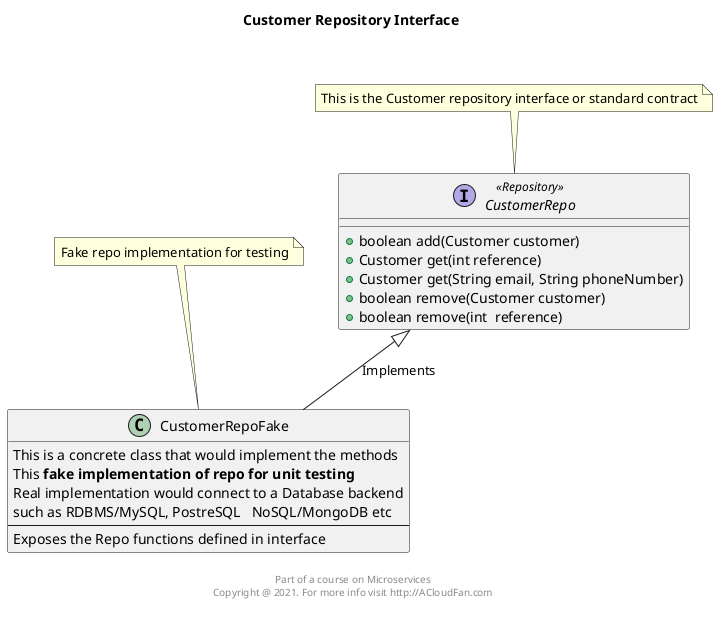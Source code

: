 @startuml

interface CustomerRepo <<Repository>> {
    + boolean add(Customer customer)
    + Customer get(int reference)
    + Customer get(String email, String phoneNumber)
    + boolean remove(Customer customer)
    + boolean remove(int  reference)
}
note "This is the Customer repository interface or standard contract" as N1
N1 .. CustomerRepo

class CustomerRepoFake {
    This is a concrete class that would implement the methods
    This <b>fake implementation of repo for unit testing</b>
    Real implementation would connect to a Database backend
    such as RDBMS/MySQL, PostreSQL   NoSQL/MongoDB etc
    --
    Exposes the Repo functions defined in interface
}
note "Fake repo implementation for testing" as N2
N2 .. CustomerRepoFake

CustomerRepo <|-- CustomerRepoFake  : Implements

title  Customer Repository Interface \n \n
footer \n Part of a course on Microservices \n Copyright @ 2021. For more info visit http://ACloudFan.com \n
@enduml